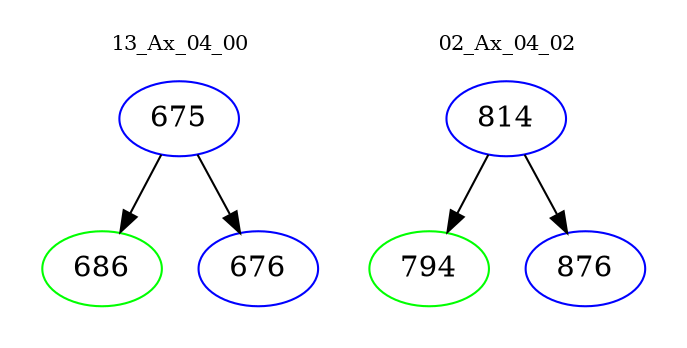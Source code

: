 digraph{
subgraph cluster_0 {
color = white
label = "13_Ax_04_00";
fontsize=10;
T0_675 [label="675", color="blue"]
T0_675 -> T0_686 [color="black"]
T0_686 [label="686", color="green"]
T0_675 -> T0_676 [color="black"]
T0_676 [label="676", color="blue"]
}
subgraph cluster_1 {
color = white
label = "02_Ax_04_02";
fontsize=10;
T1_814 [label="814", color="blue"]
T1_814 -> T1_794 [color="black"]
T1_794 [label="794", color="green"]
T1_814 -> T1_876 [color="black"]
T1_876 [label="876", color="blue"]
}
}
